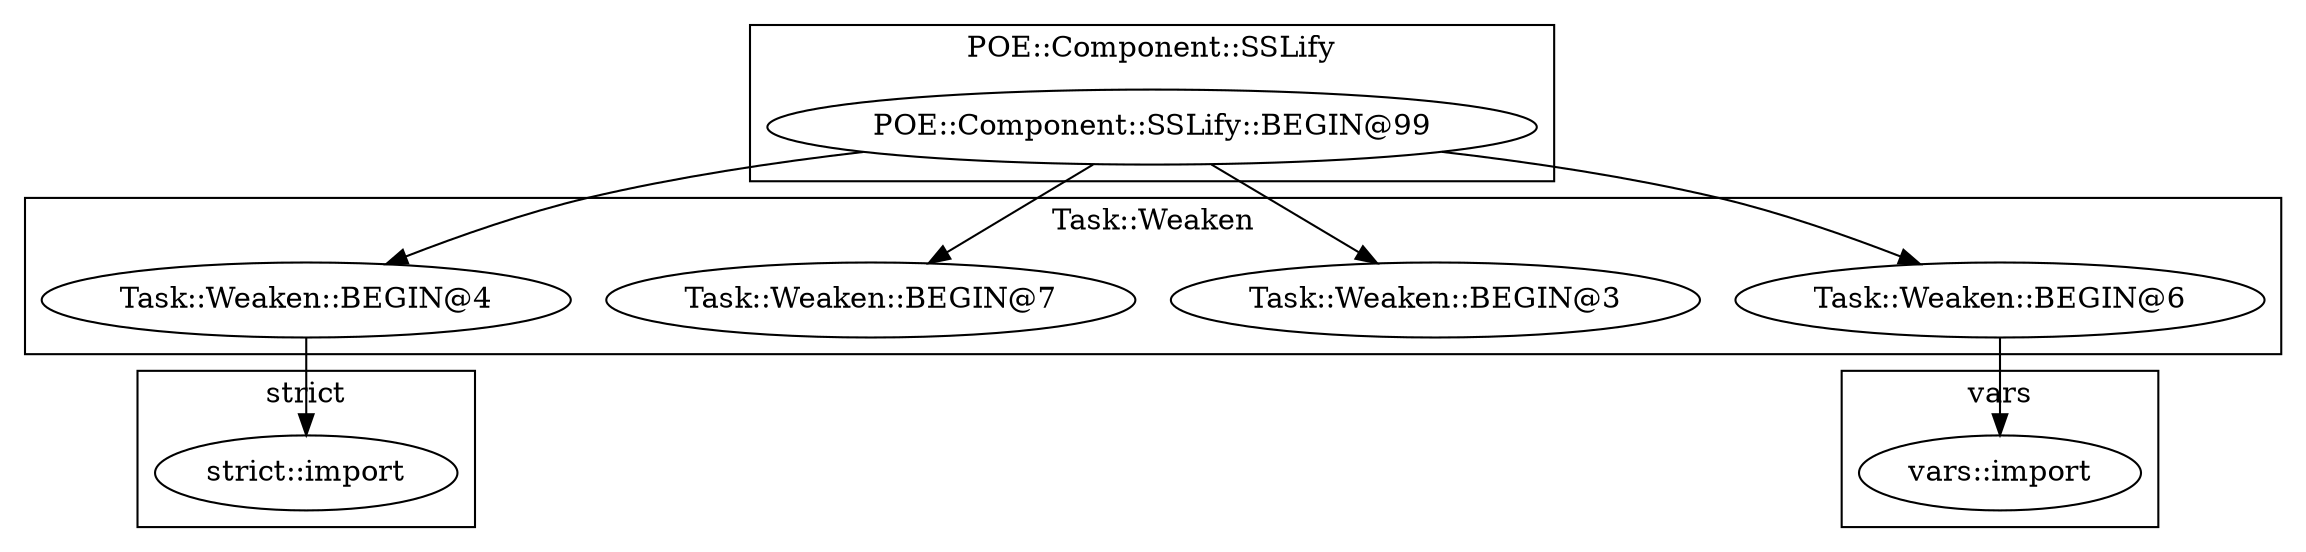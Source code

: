 digraph {
graph [overlap=false]
subgraph cluster_POE_Component_SSLify {
	label="POE::Component::SSLify";
	"POE::Component::SSLify::BEGIN@99";
}
subgraph cluster_vars {
	label="vars";
	"vars::import";
}
subgraph cluster_Task_Weaken {
	label="Task::Weaken";
	"Task::Weaken::BEGIN@4";
	"Task::Weaken::BEGIN@3";
	"Task::Weaken::BEGIN@7";
	"Task::Weaken::BEGIN@6";
}
subgraph cluster_strict {
	label="strict";
	"strict::import";
}
"POE::Component::SSLify::BEGIN@99" -> "Task::Weaken::BEGIN@7";
"POE::Component::SSLify::BEGIN@99" -> "Task::Weaken::BEGIN@3";
"Task::Weaken::BEGIN@4" -> "strict::import";
"POE::Component::SSLify::BEGIN@99" -> "Task::Weaken::BEGIN@4";
"Task::Weaken::BEGIN@6" -> "vars::import";
"POE::Component::SSLify::BEGIN@99" -> "Task::Weaken::BEGIN@6";
}
